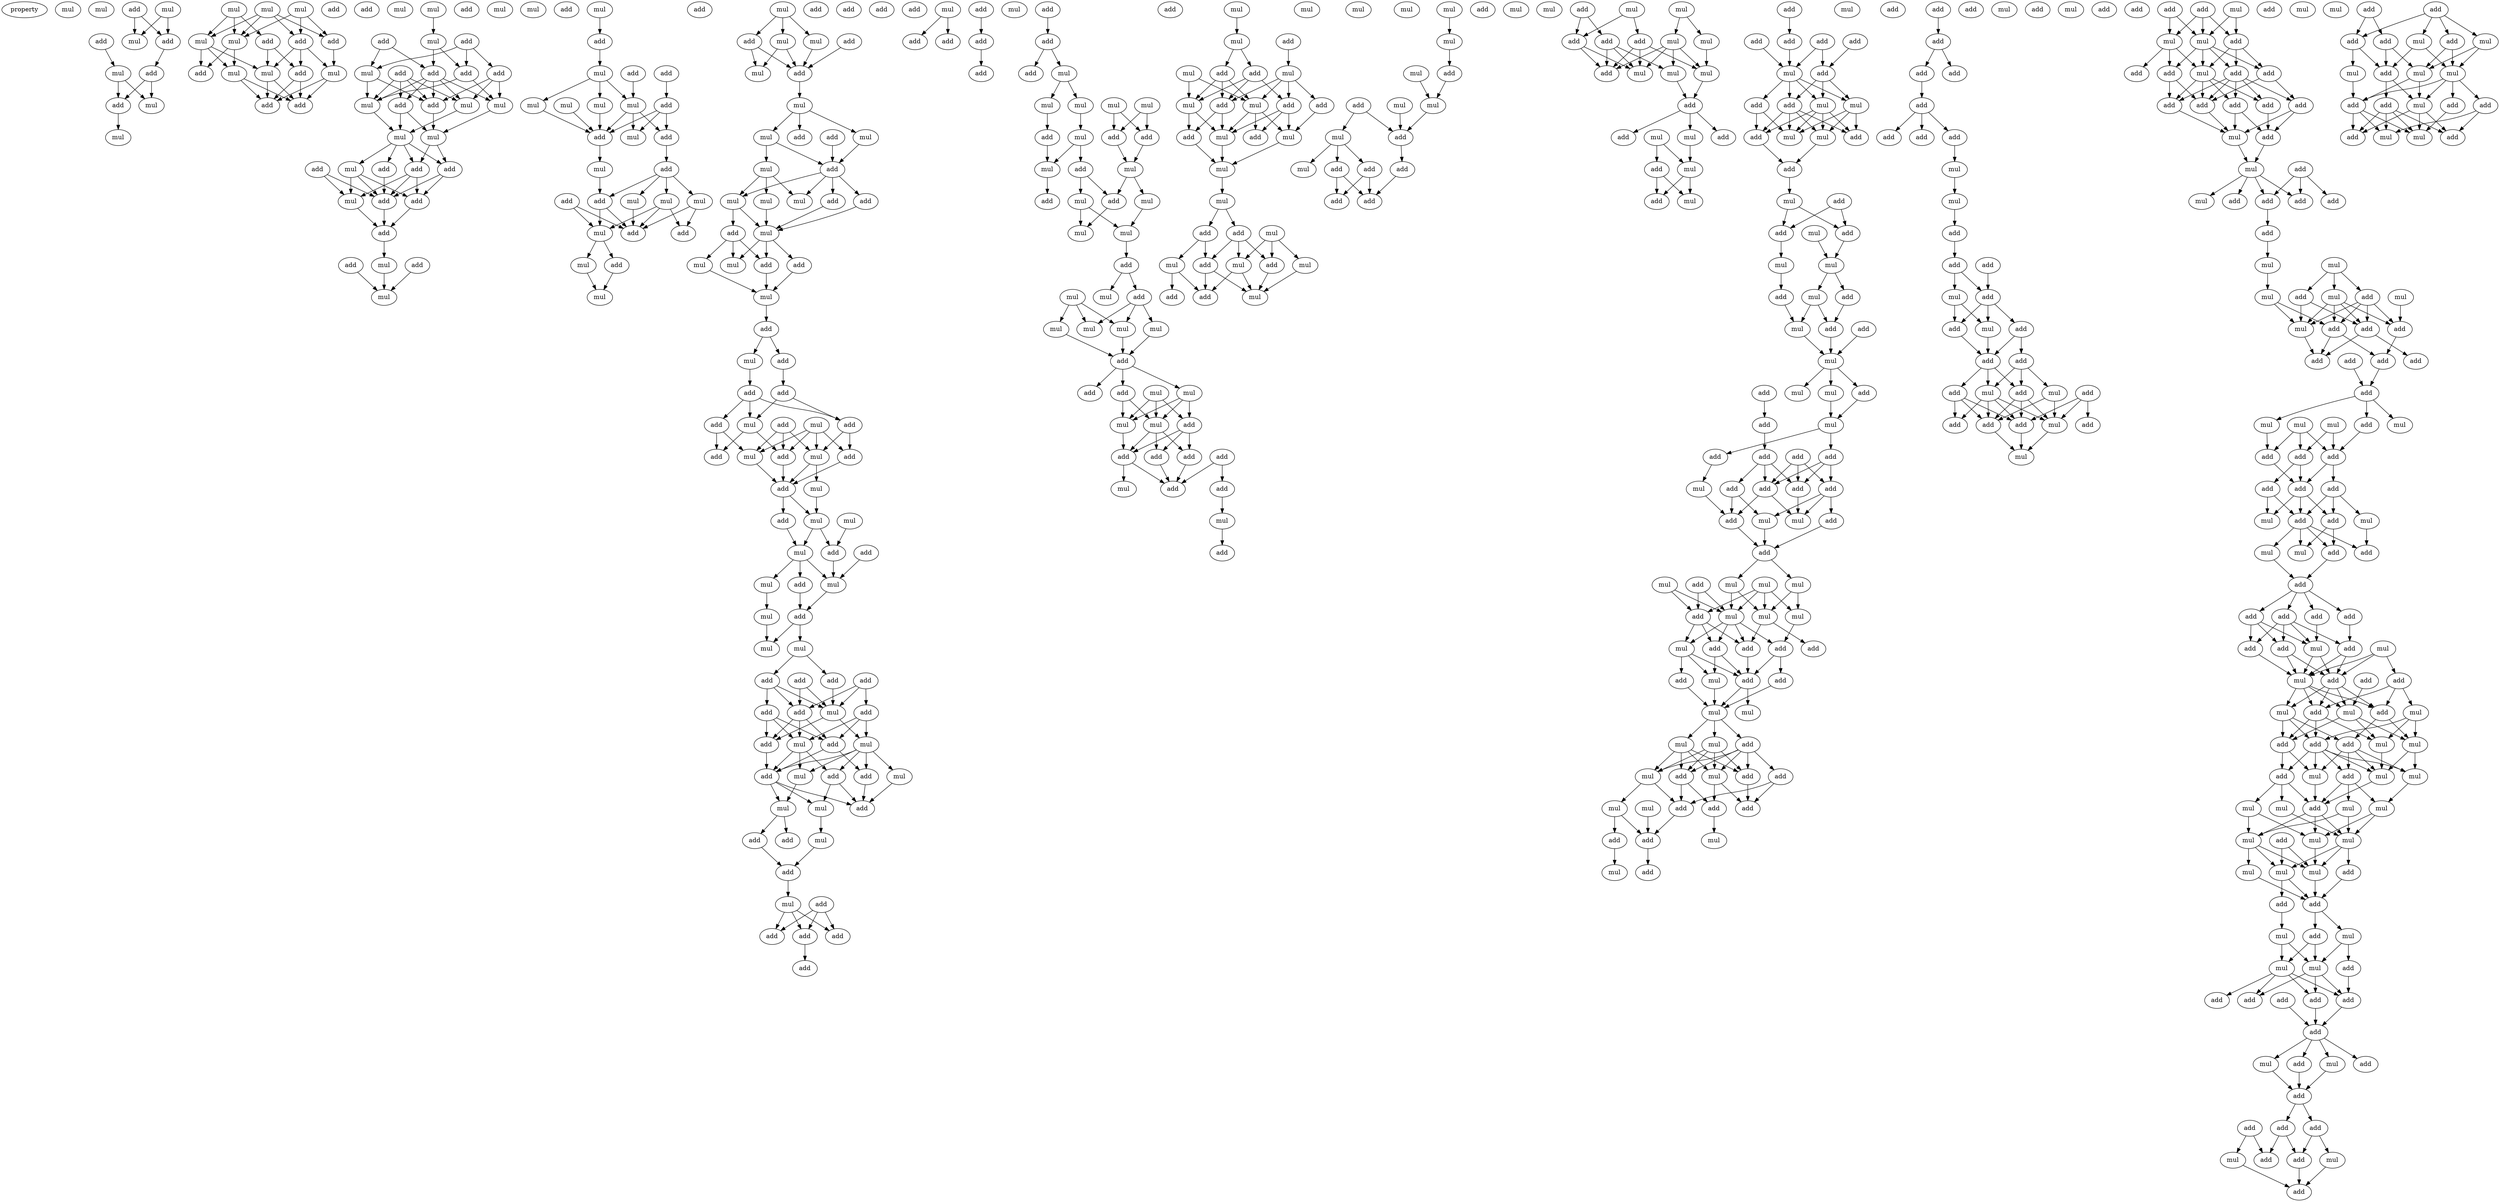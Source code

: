 digraph {
    node [fontcolor=black]
    property [mul=2,lf=2.0]
    0 [ label = mul ];
    1 [ label = mul ];
    2 [ label = add ];
    3 [ label = mul ];
    4 [ label = add ];
    5 [ label = mul ];
    6 [ label = add ];
    7 [ label = mul ];
    8 [ label = add ];
    9 [ label = add ];
    10 [ label = mul ];
    11 [ label = mul ];
    12 [ label = mul ];
    13 [ label = mul ];
    14 [ label = mul ];
    15 [ label = add ];
    16 [ label = mul ];
    17 [ label = add ];
    18 [ label = mul ];
    19 [ label = add ];
    20 [ label = add ];
    21 [ label = mul ];
    22 [ label = mul ];
    23 [ label = mul ];
    24 [ label = add ];
    25 [ label = add ];
    26 [ label = add ];
    27 [ label = add ];
    28 [ label = add ];
    29 [ label = mul ];
    30 [ label = mul ];
    31 [ label = add ];
    32 [ label = add ];
    33 [ label = mul ];
    34 [ label = add ];
    35 [ label = add ];
    36 [ label = add ];
    37 [ label = mul ];
    38 [ label = add ];
    39 [ label = mul ];
    40 [ label = add ];
    41 [ label = add ];
    42 [ label = mul ];
    43 [ label = mul ];
    44 [ label = mul ];
    45 [ label = mul ];
    46 [ label = add ];
    47 [ label = mul ];
    48 [ label = add ];
    49 [ label = add ];
    50 [ label = add ];
    51 [ label = add ];
    52 [ label = add ];
    53 [ label = mul ];
    54 [ label = add ];
    55 [ label = add ];
    56 [ label = mul ];
    57 [ label = add ];
    58 [ label = mul ];
    59 [ label = add ];
    60 [ label = mul ];
    61 [ label = mul ];
    62 [ label = add ];
    63 [ label = mul ];
    64 [ label = add ];
    65 [ label = add ];
    66 [ label = mul ];
    67 [ label = add ];
    68 [ label = add ];
    69 [ label = mul ];
    70 [ label = mul ];
    71 [ label = mul ];
    72 [ label = mul ];
    73 [ label = add ];
    74 [ label = add ];
    75 [ label = mul ];
    76 [ label = mul ];
    77 [ label = add ];
    78 [ label = add ];
    79 [ label = add ];
    80 [ label = mul ];
    81 [ label = mul ];
    82 [ label = mul ];
    83 [ label = add ];
    84 [ label = mul ];
    85 [ label = add ];
    86 [ label = mul ];
    87 [ label = add ];
    88 [ label = add ];
    89 [ label = mul ];
    90 [ label = mul ];
    91 [ label = add ];
    92 [ label = mul ];
    93 [ label = add ];
    94 [ label = mul ];
    95 [ label = add ];
    96 [ label = add ];
    97 [ label = mul ];
    98 [ label = mul ];
    99 [ label = add ];
    100 [ label = mul ];
    101 [ label = mul ];
    102 [ label = add ];
    103 [ label = add ];
    104 [ label = mul ];
    105 [ label = add ];
    106 [ label = mul ];
    107 [ label = add ];
    108 [ label = mul ];
    109 [ label = mul ];
    110 [ label = add ];
    111 [ label = mul ];
    112 [ label = add ];
    113 [ label = add ];
    114 [ label = add ];
    115 [ label = mul ];
    116 [ label = mul ];
    117 [ label = mul ];
    118 [ label = add ];
    119 [ label = add ];
    120 [ label = add ];
    121 [ label = mul ];
    122 [ label = add ];
    123 [ label = add ];
    124 [ label = add ];
    125 [ label = add ];
    126 [ label = mul ];
    127 [ label = add ];
    128 [ label = add ];
    129 [ label = mul ];
    130 [ label = add ];
    131 [ label = mul ];
    132 [ label = add ];
    133 [ label = mul ];
    134 [ label = add ];
    135 [ label = add ];
    136 [ label = mul ];
    137 [ label = mul ];
    138 [ label = mul ];
    139 [ label = add ];
    140 [ label = add ];
    141 [ label = mul ];
    142 [ label = add ];
    143 [ label = add ];
    144 [ label = mul ];
    145 [ label = mul ];
    146 [ label = mul ];
    147 [ label = add ];
    148 [ label = mul ];
    149 [ label = mul ];
    150 [ label = add ];
    151 [ label = add ];
    152 [ label = add ];
    153 [ label = add ];
    154 [ label = add ];
    155 [ label = mul ];
    156 [ label = add ];
    157 [ label = add ];
    158 [ label = add ];
    159 [ label = add ];
    160 [ label = mul ];
    161 [ label = mul ];
    162 [ label = mul ];
    163 [ label = add ];
    164 [ label = add ];
    165 [ label = mul ];
    166 [ label = add ];
    167 [ label = mul ];
    168 [ label = mul ];
    169 [ label = add ];
    170 [ label = mul ];
    171 [ label = add ];
    172 [ label = add ];
    173 [ label = add ];
    174 [ label = add ];
    175 [ label = mul ];
    176 [ label = add ];
    177 [ label = add ];
    178 [ label = add ];
    179 [ label = add ];
    180 [ label = mul ];
    181 [ label = add ];
    182 [ label = add ];
    183 [ label = add ];
    184 [ label = mul ];
    185 [ label = add ];
    186 [ label = add ];
    187 [ label = add ];
    188 [ label = add ];
    189 [ label = add ];
    190 [ label = mul ];
    191 [ label = mul ];
    192 [ label = mul ];
    193 [ label = mul ];
    194 [ label = mul ];
    195 [ label = mul ];
    196 [ label = add ];
    197 [ label = add ];
    198 [ label = add ];
    199 [ label = mul ];
    200 [ label = mul ];
    201 [ label = add ];
    202 [ label = add ];
    203 [ label = mul ];
    204 [ label = add ];
    205 [ label = mul ];
    206 [ label = mul ];
    207 [ label = mul ];
    208 [ label = add ];
    209 [ label = add ];
    210 [ label = mul ];
    211 [ label = add ];
    212 [ label = mul ];
    213 [ label = mul ];
    214 [ label = mul ];
    215 [ label = mul ];
    216 [ label = mul ];
    217 [ label = add ];
    218 [ label = add ];
    219 [ label = mul ];
    220 [ label = add ];
    221 [ label = mul ];
    222 [ label = add ];
    223 [ label = mul ];
    224 [ label = mul ];
    225 [ label = add ];
    226 [ label = add ];
    227 [ label = add ];
    228 [ label = add ];
    229 [ label = add ];
    230 [ label = mul ];
    231 [ label = add ];
    232 [ label = mul ];
    233 [ label = add ];
    234 [ label = mul ];
    235 [ label = add ];
    236 [ label = mul ];
    237 [ label = mul ];
    238 [ label = mul ];
    239 [ label = mul ];
    240 [ label = add ];
    241 [ label = mul ];
    242 [ label = mul ];
    243 [ label = add ];
    244 [ label = mul ];
    245 [ label = add ];
    246 [ label = add ];
    247 [ label = mul ];
    248 [ label = add ];
    249 [ label = mul ];
    250 [ label = mul ];
    251 [ label = add ];
    252 [ label = add ];
    253 [ label = mul ];
    254 [ label = mul ];
    255 [ label = add ];
    256 [ label = add ];
    257 [ label = mul ];
    258 [ label = mul ];
    259 [ label = mul ];
    260 [ label = mul ];
    261 [ label = add ];
    262 [ label = add ];
    263 [ label = add ];
    264 [ label = mul ];
    265 [ label = add ];
    266 [ label = mul ];
    267 [ label = mul ];
    268 [ label = mul ];
    269 [ label = add ];
    270 [ label = mul ];
    271 [ label = add ];
    272 [ label = mul ];
    273 [ label = add ];
    274 [ label = mul ];
    275 [ label = mul ];
    276 [ label = add ];
    277 [ label = add ];
    278 [ label = mul ];
    279 [ label = add ];
    280 [ label = mul ];
    281 [ label = add ];
    282 [ label = add ];
    283 [ label = add ];
    284 [ label = add ];
    285 [ label = mul ];
    286 [ label = mul ];
    287 [ label = add ];
    288 [ label = mul ];
    289 [ label = mul ];
    290 [ label = add ];
    291 [ label = add ];
    292 [ label = mul ];
    293 [ label = mul ];
    294 [ label = add ];
    295 [ label = mul ];
    296 [ label = add ];
    297 [ label = add ];
    298 [ label = mul ];
    299 [ label = mul ];
    300 [ label = add ];
    301 [ label = add ];
    302 [ label = mul ];
    303 [ label = mul ];
    304 [ label = add ];
    305 [ label = add ];
    306 [ label = add ];
    307 [ label = add ];
    308 [ label = add ];
    309 [ label = mul ];
    310 [ label = add ];
    311 [ label = mul ];
    312 [ label = add ];
    313 [ label = mul ];
    314 [ label = mul ];
    315 [ label = add ];
    316 [ label = add ];
    317 [ label = add ];
    318 [ label = mul ];
    319 [ label = mul ];
    320 [ label = add ];
    321 [ label = add ];
    322 [ label = mul ];
    323 [ label = add ];
    324 [ label = mul ];
    325 [ label = add ];
    326 [ label = add ];
    327 [ label = mul ];
    328 [ label = mul ];
    329 [ label = mul ];
    330 [ label = add ];
    331 [ label = add ];
    332 [ label = mul ];
    333 [ label = add ];
    334 [ label = add ];
    335 [ label = mul ];
    336 [ label = add ];
    337 [ label = mul ];
    338 [ label = mul ];
    339 [ label = add ];
    340 [ label = mul ];
    341 [ label = add ];
    342 [ label = add ];
    343 [ label = add ];
    344 [ label = add ];
    345 [ label = add ];
    346 [ label = add ];
    347 [ label = add ];
    348 [ label = mul ];
    349 [ label = add ];
    350 [ label = add ];
    351 [ label = add ];
    352 [ label = mul ];
    353 [ label = add ];
    354 [ label = mul ];
    355 [ label = add ];
    356 [ label = add ];
    357 [ label = mul ];
    358 [ label = mul ];
    359 [ label = mul ];
    360 [ label = mul ];
    361 [ label = mul ];
    362 [ label = mul ];
    363 [ label = mul ];
    364 [ label = add ];
    365 [ label = add ];
    366 [ label = add ];
    367 [ label = add ];
    368 [ label = mul ];
    369 [ label = add ];
    370 [ label = mul ];
    371 [ label = add ];
    372 [ label = add ];
    373 [ label = add ];
    374 [ label = add ];
    375 [ label = mul ];
    376 [ label = mul ];
    377 [ label = add ];
    378 [ label = mul ];
    379 [ label = mul ];
    380 [ label = mul ];
    381 [ label = add ];
    382 [ label = add ];
    383 [ label = add ];
    384 [ label = mul ];
    385 [ label = add ];
    386 [ label = mul ];
    387 [ label = add ];
    388 [ label = mul ];
    389 [ label = add ];
    390 [ label = mul ];
    391 [ label = add ];
    392 [ label = add ];
    393 [ label = add ];
    394 [ label = mul ];
    395 [ label = add ];
    396 [ label = add ];
    397 [ label = add ];
    398 [ label = mul ];
    399 [ label = add ];
    400 [ label = add ];
    401 [ label = add ];
    402 [ label = add ];
    403 [ label = add ];
    404 [ label = mul ];
    405 [ label = add ];
    406 [ label = add ];
    407 [ label = mul ];
    408 [ label = add ];
    409 [ label = add ];
    410 [ label = mul ];
    411 [ label = add ];
    412 [ label = add ];
    413 [ label = add ];
    414 [ label = add ];
    415 [ label = mul ];
    416 [ label = add ];
    417 [ label = mul ];
    418 [ label = add ];
    419 [ label = add ];
    420 [ label = add ];
    421 [ label = add ];
    422 [ label = add ];
    423 [ label = mul ];
    424 [ label = add ];
    425 [ label = mul ];
    426 [ label = add ];
    427 [ label = mul ];
    428 [ label = add ];
    429 [ label = add ];
    430 [ label = add ];
    431 [ label = mul ];
    432 [ label = add ];
    433 [ label = mul ];
    434 [ label = add ];
    435 [ label = mul ];
    436 [ label = mul ];
    437 [ label = add ];
    438 [ label = add ];
    439 [ label = add ];
    440 [ label = add ];
    441 [ label = add ];
    442 [ label = mul ];
    443 [ label = add ];
    444 [ label = add ];
    445 [ label = add ];
    446 [ label = add ];
    447 [ label = add ];
    448 [ label = add ];
    449 [ label = mul ];
    450 [ label = mul ];
    451 [ label = add ];
    452 [ label = mul ];
    453 [ label = add ];
    454 [ label = add ];
    455 [ label = add ];
    456 [ label = add ];
    457 [ label = add ];
    458 [ label = mul ];
    459 [ label = mul ];
    460 [ label = add ];
    461 [ label = mul ];
    462 [ label = mul ];
    463 [ label = add ];
    464 [ label = mul ];
    465 [ label = add ];
    466 [ label = add ];
    467 [ label = mul ];
    468 [ label = add ];
    469 [ label = add ];
    470 [ label = add ];
    471 [ label = add ];
    472 [ label = add ];
    473 [ label = add ];
    474 [ label = mul ];
    475 [ label = add ];
    476 [ label = mul ];
    477 [ label = mul ];
    478 [ label = mul ];
    479 [ label = add ];
    480 [ label = add ];
    481 [ label = add ];
    482 [ label = add ];
    483 [ label = add ];
    484 [ label = add ];
    485 [ label = add ];
    486 [ label = mul ];
    487 [ label = mul ];
    488 [ label = add ];
    489 [ label = add ];
    490 [ label = add ];
    491 [ label = mul ];
    492 [ label = add ];
    493 [ label = mul ];
    494 [ label = add ];
    495 [ label = add ];
    496 [ label = add ];
    497 [ label = add ];
    498 [ label = add ];
    499 [ label = mul ];
    500 [ label = mul ];
    501 [ label = add ];
    502 [ label = add ];
    503 [ label = add ];
    504 [ label = add ];
    505 [ label = add ];
    506 [ label = mul ];
    507 [ label = add ];
    508 [ label = add ];
    509 [ label = mul ];
    510 [ label = add ];
    511 [ label = mul ];
    512 [ label = mul ];
    513 [ label = add ];
    514 [ label = mul ];
    515 [ label = add ];
    516 [ label = add ];
    517 [ label = mul ];
    518 [ label = mul ];
    519 [ label = add ];
    520 [ label = mul ];
    521 [ label = mul ];
    522 [ label = add ];
    523 [ label = mul ];
    524 [ label = mul ];
    525 [ label = mul ];
    526 [ label = mul ];
    527 [ label = add ];
    528 [ label = mul ];
    529 [ label = add ];
    530 [ label = mul ];
    531 [ label = mul ];
    532 [ label = mul ];
    533 [ label = mul ];
    534 [ label = mul ];
    535 [ label = add ];
    536 [ label = add ];
    537 [ label = add ];
    538 [ label = mul ];
    539 [ label = mul ];
    540 [ label = add ];
    541 [ label = add ];
    542 [ label = mul ];
    543 [ label = mul ];
    544 [ label = add ];
    545 [ label = add ];
    546 [ label = add ];
    547 [ label = add ];
    548 [ label = add ];
    549 [ label = add ];
    550 [ label = add ];
    551 [ label = mul ];
    552 [ label = mul ];
    553 [ label = mul ];
    554 [ label = add ];
    555 [ label = add ];
    556 [ label = add ];
    557 [ label = add ];
    558 [ label = add ];
    559 [ label = mul ];
    560 [ label = mul ];
    561 [ label = mul ];
    562 [ label = add ];
    563 [ label = add ];
    564 [ label = add ];
    565 [ label = add ];
    566 [ label = add ];
    567 [ label = add ];
    568 [ label = mul ];
    569 [ label = add ];
    570 [ label = add ];
    571 [ label = mul ];
    572 [ label = mul ];
    573 [ label = add ];
    574 [ label = mul ];
    575 [ label = mul ];
    576 [ label = add ];
    577 [ label = add ];
    578 [ label = add ];
    579 [ label = mul ];
    580 [ label = add ];
    581 [ label = mul ];
    582 [ label = add ];
    583 [ label = add ];
    584 [ label = mul ];
    2 -> 4 [ name = 0 ];
    2 -> 5 [ name = 1 ];
    3 -> 4 [ name = 2 ];
    3 -> 5 [ name = 3 ];
    4 -> 8 [ name = 4 ];
    6 -> 7 [ name = 5 ];
    7 -> 9 [ name = 6 ];
    7 -> 10 [ name = 7 ];
    8 -> 9 [ name = 8 ];
    8 -> 10 [ name = 9 ];
    9 -> 11 [ name = 10 ];
    12 -> 15 [ name = 11 ];
    12 -> 16 [ name = 12 ];
    12 -> 18 [ name = 13 ];
    12 -> 19 [ name = 14 ];
    13 -> 15 [ name = 15 ];
    13 -> 18 [ name = 16 ];
    13 -> 19 [ name = 17 ];
    14 -> 16 [ name = 18 ];
    14 -> 17 [ name = 19 ];
    14 -> 18 [ name = 20 ];
    15 -> 20 [ name = 21 ];
    15 -> 21 [ name = 22 ];
    15 -> 22 [ name = 23 ];
    16 -> 21 [ name = 24 ];
    16 -> 23 [ name = 25 ];
    16 -> 24 [ name = 26 ];
    17 -> 20 [ name = 27 ];
    17 -> 21 [ name = 28 ];
    18 -> 23 [ name = 29 ];
    18 -> 24 [ name = 30 ];
    19 -> 22 [ name = 31 ];
    20 -> 25 [ name = 32 ];
    20 -> 27 [ name = 33 ];
    21 -> 25 [ name = 34 ];
    21 -> 27 [ name = 35 ];
    22 -> 25 [ name = 36 ];
    22 -> 27 [ name = 37 ];
    23 -> 25 [ name = 38 ];
    23 -> 27 [ name = 39 ];
    30 -> 33 [ name = 40 ];
    31 -> 34 [ name = 41 ];
    31 -> 37 [ name = 42 ];
    32 -> 35 [ name = 43 ];
    32 -> 37 [ name = 44 ];
    32 -> 38 [ name = 45 ];
    33 -> 34 [ name = 46 ];
    33 -> 35 [ name = 47 ];
    34 -> 39 [ name = 48 ];
    34 -> 40 [ name = 49 ];
    34 -> 41 [ name = 50 ];
    34 -> 42 [ name = 51 ];
    34 -> 43 [ name = 52 ];
    35 -> 39 [ name = 53 ];
    35 -> 43 [ name = 54 ];
    36 -> 39 [ name = 55 ];
    36 -> 40 [ name = 56 ];
    36 -> 41 [ name = 57 ];
    36 -> 42 [ name = 58 ];
    37 -> 39 [ name = 59 ];
    37 -> 40 [ name = 60 ];
    38 -> 40 [ name = 61 ];
    38 -> 42 [ name = 62 ];
    38 -> 43 [ name = 63 ];
    39 -> 44 [ name = 64 ];
    40 -> 45 [ name = 65 ];
    41 -> 44 [ name = 66 ];
    41 -> 45 [ name = 67 ];
    42 -> 44 [ name = 68 ];
    43 -> 45 [ name = 69 ];
    44 -> 47 [ name = 70 ];
    44 -> 48 [ name = 71 ];
    44 -> 49 [ name = 72 ];
    44 -> 50 [ name = 73 ];
    45 -> 48 [ name = 74 ];
    45 -> 49 [ name = 75 ];
    46 -> 52 [ name = 76 ];
    46 -> 53 [ name = 77 ];
    47 -> 51 [ name = 78 ];
    47 -> 52 [ name = 79 ];
    47 -> 53 [ name = 80 ];
    48 -> 51 [ name = 81 ];
    48 -> 52 [ name = 82 ];
    49 -> 51 [ name = 83 ];
    49 -> 52 [ name = 84 ];
    49 -> 53 [ name = 85 ];
    50 -> 52 [ name = 86 ];
    51 -> 54 [ name = 87 ];
    52 -> 54 [ name = 88 ];
    53 -> 54 [ name = 89 ];
    54 -> 56 [ name = 90 ];
    55 -> 58 [ name = 91 ];
    56 -> 58 [ name = 92 ];
    57 -> 58 [ name = 93 ];
    63 -> 64 [ name = 94 ];
    64 -> 66 [ name = 95 ];
    65 -> 68 [ name = 96 ];
    66 -> 69 [ name = 97 ];
    66 -> 71 [ name = 98 ];
    66 -> 72 [ name = 99 ];
    67 -> 72 [ name = 100 ];
    68 -> 73 [ name = 101 ];
    68 -> 74 [ name = 102 ];
    68 -> 75 [ name = 103 ];
    69 -> 73 [ name = 104 ];
    70 -> 73 [ name = 105 ];
    71 -> 73 [ name = 106 ];
    72 -> 73 [ name = 107 ];
    72 -> 74 [ name = 108 ];
    72 -> 75 [ name = 109 ];
    73 -> 76 [ name = 110 ];
    74 -> 77 [ name = 111 ];
    76 -> 78 [ name = 112 ];
    77 -> 78 [ name = 113 ];
    77 -> 80 [ name = 114 ];
    77 -> 81 [ name = 115 ];
    77 -> 82 [ name = 116 ];
    78 -> 84 [ name = 117 ];
    78 -> 85 [ name = 118 ];
    79 -> 84 [ name = 119 ];
    79 -> 85 [ name = 120 ];
    80 -> 83 [ name = 121 ];
    80 -> 84 [ name = 122 ];
    80 -> 85 [ name = 123 ];
    81 -> 85 [ name = 124 ];
    82 -> 83 [ name = 125 ];
    82 -> 85 [ name = 126 ];
    84 -> 86 [ name = 127 ];
    84 -> 88 [ name = 128 ];
    86 -> 89 [ name = 129 ];
    88 -> 89 [ name = 130 ];
    90 -> 91 [ name = 131 ];
    90 -> 92 [ name = 132 ];
    90 -> 94 [ name = 133 ];
    91 -> 96 [ name = 134 ];
    91 -> 97 [ name = 135 ];
    92 -> 96 [ name = 136 ];
    94 -> 96 [ name = 137 ];
    94 -> 97 [ name = 138 ];
    95 -> 96 [ name = 139 ];
    96 -> 98 [ name = 140 ];
    98 -> 99 [ name = 141 ];
    98 -> 100 [ name = 142 ];
    98 -> 101 [ name = 143 ];
    100 -> 105 [ name = 144 ];
    101 -> 104 [ name = 145 ];
    101 -> 105 [ name = 146 ];
    102 -> 105 [ name = 147 ];
    104 -> 106 [ name = 148 ];
    104 -> 108 [ name = 149 ];
    104 -> 109 [ name = 150 ];
    105 -> 106 [ name = 151 ];
    105 -> 107 [ name = 152 ];
    105 -> 109 [ name = 153 ];
    105 -> 110 [ name = 154 ];
    106 -> 111 [ name = 155 ];
    106 -> 112 [ name = 156 ];
    107 -> 111 [ name = 157 ];
    108 -> 111 [ name = 158 ];
    110 -> 111 [ name = 159 ];
    111 -> 113 [ name = 160 ];
    111 -> 114 [ name = 161 ];
    111 -> 115 [ name = 162 ];
    112 -> 113 [ name = 163 ];
    112 -> 115 [ name = 164 ];
    112 -> 116 [ name = 165 ];
    113 -> 117 [ name = 166 ];
    114 -> 117 [ name = 167 ];
    116 -> 117 [ name = 168 ];
    117 -> 119 [ name = 169 ];
    119 -> 121 [ name = 170 ];
    119 -> 122 [ name = 171 ];
    121 -> 124 [ name = 172 ];
    122 -> 123 [ name = 173 ];
    123 -> 125 [ name = 174 ];
    123 -> 126 [ name = 175 ];
    124 -> 125 [ name = 176 ];
    124 -> 126 [ name = 177 ];
    124 -> 128 [ name = 178 ];
    125 -> 131 [ name = 179 ];
    125 -> 132 [ name = 180 ];
    126 -> 130 [ name = 181 ];
    126 -> 134 [ name = 182 ];
    127 -> 130 [ name = 183 ];
    127 -> 131 [ name = 184 ];
    127 -> 133 [ name = 185 ];
    128 -> 133 [ name = 186 ];
    128 -> 134 [ name = 187 ];
    129 -> 130 [ name = 188 ];
    129 -> 131 [ name = 189 ];
    129 -> 132 [ name = 190 ];
    129 -> 133 [ name = 191 ];
    130 -> 135 [ name = 192 ];
    131 -> 135 [ name = 193 ];
    131 -> 136 [ name = 194 ];
    132 -> 135 [ name = 195 ];
    133 -> 135 [ name = 196 ];
    135 -> 137 [ name = 197 ];
    135 -> 139 [ name = 198 ];
    136 -> 137 [ name = 199 ];
    137 -> 140 [ name = 200 ];
    137 -> 141 [ name = 201 ];
    138 -> 140 [ name = 202 ];
    139 -> 141 [ name = 203 ];
    140 -> 144 [ name = 204 ];
    141 -> 143 [ name = 205 ];
    141 -> 144 [ name = 206 ];
    141 -> 145 [ name = 207 ];
    142 -> 144 [ name = 208 ];
    143 -> 147 [ name = 209 ];
    144 -> 147 [ name = 210 ];
    145 -> 146 [ name = 211 ];
    146 -> 148 [ name = 212 ];
    147 -> 148 [ name = 213 ];
    147 -> 149 [ name = 214 ];
    149 -> 150 [ name = 215 ];
    149 -> 152 [ name = 216 ];
    150 -> 155 [ name = 217 ];
    151 -> 154 [ name = 218 ];
    151 -> 155 [ name = 219 ];
    152 -> 154 [ name = 220 ];
    152 -> 155 [ name = 221 ];
    152 -> 157 [ name = 222 ];
    153 -> 154 [ name = 223 ];
    153 -> 155 [ name = 224 ];
    153 -> 156 [ name = 225 ];
    154 -> 158 [ name = 226 ];
    154 -> 159 [ name = 227 ];
    154 -> 161 [ name = 228 ];
    155 -> 158 [ name = 229 ];
    155 -> 160 [ name = 230 ];
    156 -> 159 [ name = 231 ];
    156 -> 160 [ name = 232 ];
    156 -> 161 [ name = 233 ];
    157 -> 158 [ name = 234 ];
    157 -> 159 [ name = 235 ];
    157 -> 161 [ name = 236 ];
    158 -> 164 [ name = 237 ];
    159 -> 163 [ name = 238 ];
    159 -> 164 [ name = 239 ];
    160 -> 162 [ name = 240 ];
    160 -> 163 [ name = 241 ];
    160 -> 164 [ name = 242 ];
    160 -> 165 [ name = 243 ];
    160 -> 166 [ name = 244 ];
    161 -> 164 [ name = 245 ];
    161 -> 165 [ name = 246 ];
    161 -> 166 [ name = 247 ];
    162 -> 169 [ name = 248 ];
    163 -> 169 [ name = 249 ];
    164 -> 167 [ name = 250 ];
    164 -> 168 [ name = 251 ];
    164 -> 169 [ name = 252 ];
    165 -> 167 [ name = 253 ];
    166 -> 168 [ name = 254 ];
    166 -> 169 [ name = 255 ];
    167 -> 171 [ name = 256 ];
    167 -> 172 [ name = 257 ];
    168 -> 170 [ name = 258 ];
    170 -> 173 [ name = 259 ];
    171 -> 173 [ name = 260 ];
    173 -> 175 [ name = 261 ];
    174 -> 176 [ name = 262 ];
    174 -> 177 [ name = 263 ];
    174 -> 178 [ name = 264 ];
    175 -> 176 [ name = 265 ];
    175 -> 177 [ name = 266 ];
    175 -> 178 [ name = 267 ];
    177 -> 179 [ name = 268 ];
    180 -> 181 [ name = 269 ];
    180 -> 183 [ name = 270 ];
    182 -> 185 [ name = 271 ];
    185 -> 187 [ name = 272 ];
    186 -> 188 [ name = 273 ];
    188 -> 189 [ name = 274 ];
    188 -> 190 [ name = 275 ];
    190 -> 191 [ name = 276 ];
    190 -> 194 [ name = 277 ];
    191 -> 195 [ name = 278 ];
    192 -> 197 [ name = 279 ];
    192 -> 198 [ name = 280 ];
    193 -> 197 [ name = 281 ];
    193 -> 198 [ name = 282 ];
    194 -> 196 [ name = 283 ];
    195 -> 200 [ name = 284 ];
    195 -> 201 [ name = 285 ];
    196 -> 200 [ name = 286 ];
    197 -> 199 [ name = 287 ];
    198 -> 199 [ name = 288 ];
    199 -> 202 [ name = 289 ];
    199 -> 203 [ name = 290 ];
    200 -> 204 [ name = 291 ];
    201 -> 202 [ name = 292 ];
    201 -> 205 [ name = 293 ];
    202 -> 206 [ name = 294 ];
    203 -> 207 [ name = 295 ];
    205 -> 206 [ name = 296 ];
    205 -> 207 [ name = 297 ];
    207 -> 209 [ name = 298 ];
    209 -> 211 [ name = 299 ];
    209 -> 212 [ name = 300 ];
    210 -> 213 [ name = 301 ];
    210 -> 214 [ name = 302 ];
    210 -> 215 [ name = 303 ];
    211 -> 213 [ name = 304 ];
    211 -> 214 [ name = 305 ];
    211 -> 216 [ name = 306 ];
    214 -> 217 [ name = 307 ];
    215 -> 217 [ name = 308 ];
    216 -> 217 [ name = 309 ];
    217 -> 218 [ name = 310 ];
    217 -> 219 [ name = 311 ];
    217 -> 220 [ name = 312 ];
    219 -> 222 [ name = 313 ];
    219 -> 223 [ name = 314 ];
    219 -> 224 [ name = 315 ];
    220 -> 223 [ name = 316 ];
    220 -> 224 [ name = 317 ];
    221 -> 222 [ name = 318 ];
    221 -> 223 [ name = 319 ];
    221 -> 224 [ name = 320 ];
    222 -> 225 [ name = 321 ];
    222 -> 226 [ name = 322 ];
    222 -> 227 [ name = 323 ];
    223 -> 225 [ name = 324 ];
    223 -> 226 [ name = 325 ];
    223 -> 227 [ name = 326 ];
    224 -> 225 [ name = 327 ];
    225 -> 229 [ name = 328 ];
    225 -> 230 [ name = 329 ];
    226 -> 229 [ name = 330 ];
    227 -> 229 [ name = 331 ];
    228 -> 229 [ name = 332 ];
    228 -> 231 [ name = 333 ];
    231 -> 232 [ name = 334 ];
    232 -> 233 [ name = 335 ];
    234 -> 237 [ name = 336 ];
    235 -> 241 [ name = 337 ];
    237 -> 240 [ name = 338 ];
    237 -> 243 [ name = 339 ];
    240 -> 244 [ name = 340 ];
    240 -> 246 [ name = 341 ];
    240 -> 248 [ name = 342 ];
    241 -> 245 [ name = 343 ];
    241 -> 246 [ name = 344 ];
    241 -> 247 [ name = 345 ];
    241 -> 248 [ name = 346 ];
    242 -> 244 [ name = 347 ];
    242 -> 247 [ name = 348 ];
    243 -> 244 [ name = 349 ];
    243 -> 246 [ name = 350 ];
    243 -> 247 [ name = 351 ];
    244 -> 249 [ name = 352 ];
    244 -> 252 [ name = 353 ];
    245 -> 250 [ name = 354 ];
    246 -> 249 [ name = 355 ];
    246 -> 252 [ name = 356 ];
    247 -> 249 [ name = 357 ];
    247 -> 250 [ name = 358 ];
    247 -> 251 [ name = 359 ];
    248 -> 249 [ name = 360 ];
    248 -> 250 [ name = 361 ];
    248 -> 251 [ name = 362 ];
    249 -> 253 [ name = 363 ];
    250 -> 253 [ name = 364 ];
    252 -> 253 [ name = 365 ];
    253 -> 254 [ name = 366 ];
    254 -> 255 [ name = 367 ];
    254 -> 256 [ name = 368 ];
    255 -> 258 [ name = 369 ];
    255 -> 262 [ name = 370 ];
    256 -> 260 [ name = 371 ];
    256 -> 261 [ name = 372 ];
    256 -> 262 [ name = 373 ];
    257 -> 259 [ name = 374 ];
    257 -> 260 [ name = 375 ];
    257 -> 261 [ name = 376 ];
    258 -> 263 [ name = 377 ];
    258 -> 265 [ name = 378 ];
    259 -> 264 [ name = 379 ];
    260 -> 264 [ name = 380 ];
    260 -> 265 [ name = 381 ];
    261 -> 264 [ name = 382 ];
    262 -> 264 [ name = 383 ];
    262 -> 265 [ name = 384 ];
    266 -> 267 [ name = 385 ];
    267 -> 269 [ name = 386 ];
    268 -> 270 [ name = 387 ];
    269 -> 270 [ name = 388 ];
    270 -> 276 [ name = 389 ];
    272 -> 276 [ name = 390 ];
    273 -> 275 [ name = 391 ];
    273 -> 276 [ name = 392 ];
    275 -> 277 [ name = 393 ];
    275 -> 278 [ name = 394 ];
    275 -> 281 [ name = 395 ];
    276 -> 279 [ name = 396 ];
    277 -> 282 [ name = 397 ];
    277 -> 283 [ name = 398 ];
    279 -> 283 [ name = 399 ];
    281 -> 282 [ name = 400 ];
    281 -> 283 [ name = 401 ];
    284 -> 290 [ name = 402 ];
    284 -> 291 [ name = 403 ];
    285 -> 288 [ name = 404 ];
    285 -> 289 [ name = 405 ];
    286 -> 287 [ name = 406 ];
    286 -> 290 [ name = 407 ];
    287 -> 292 [ name = 408 ];
    287 -> 294 [ name = 409 ];
    287 -> 295 [ name = 410 ];
    288 -> 295 [ name = 411 ];
    289 -> 292 [ name = 412 ];
    289 -> 293 [ name = 413 ];
    289 -> 294 [ name = 414 ];
    289 -> 295 [ name = 415 ];
    290 -> 292 [ name = 416 ];
    290 -> 294 [ name = 417 ];
    291 -> 292 [ name = 418 ];
    291 -> 293 [ name = 419 ];
    291 -> 294 [ name = 420 ];
    293 -> 296 [ name = 421 ];
    295 -> 296 [ name = 422 ];
    296 -> 297 [ name = 423 ];
    296 -> 299 [ name = 424 ];
    296 -> 300 [ name = 425 ];
    298 -> 301 [ name = 426 ];
    298 -> 302 [ name = 427 ];
    299 -> 302 [ name = 428 ];
    301 -> 303 [ name = 429 ];
    301 -> 304 [ name = 430 ];
    302 -> 303 [ name = 431 ];
    302 -> 304 [ name = 432 ];
    305 -> 308 [ name = 433 ];
    306 -> 311 [ name = 434 ];
    306 -> 312 [ name = 435 ];
    307 -> 311 [ name = 436 ];
    308 -> 311 [ name = 437 ];
    310 -> 312 [ name = 438 ];
    311 -> 313 [ name = 439 ];
    311 -> 314 [ name = 440 ];
    311 -> 315 [ name = 441 ];
    311 -> 316 [ name = 442 ];
    312 -> 313 [ name = 443 ];
    312 -> 314 [ name = 444 ];
    312 -> 315 [ name = 445 ];
    313 -> 318 [ name = 446 ];
    313 -> 319 [ name = 447 ];
    313 -> 320 [ name = 448 ];
    314 -> 317 [ name = 449 ];
    314 -> 318 [ name = 450 ];
    314 -> 319 [ name = 451 ];
    314 -> 320 [ name = 452 ];
    315 -> 317 [ name = 453 ];
    315 -> 318 [ name = 454 ];
    315 -> 319 [ name = 455 ];
    315 -> 320 [ name = 456 ];
    316 -> 317 [ name = 457 ];
    316 -> 319 [ name = 458 ];
    317 -> 321 [ name = 459 ];
    318 -> 321 [ name = 460 ];
    321 -> 322 [ name = 461 ];
    322 -> 325 [ name = 462 ];
    322 -> 326 [ name = 463 ];
    323 -> 325 [ name = 464 ];
    323 -> 326 [ name = 465 ];
    324 -> 327 [ name = 466 ];
    325 -> 327 [ name = 467 ];
    326 -> 328 [ name = 468 ];
    327 -> 329 [ name = 469 ];
    327 -> 330 [ name = 470 ];
    328 -> 331 [ name = 471 ];
    329 -> 332 [ name = 472 ];
    329 -> 333 [ name = 473 ];
    330 -> 333 [ name = 474 ];
    331 -> 332 [ name = 475 ];
    332 -> 335 [ name = 476 ];
    333 -> 335 [ name = 477 ];
    334 -> 335 [ name = 478 ];
    335 -> 337 [ name = 479 ];
    335 -> 338 [ name = 480 ];
    335 -> 339 [ name = 481 ];
    336 -> 341 [ name = 482 ];
    337 -> 340 [ name = 483 ];
    339 -> 340 [ name = 484 ];
    340 -> 343 [ name = 485 ];
    340 -> 345 [ name = 486 ];
    341 -> 344 [ name = 487 ];
    342 -> 346 [ name = 488 ];
    342 -> 347 [ name = 489 ];
    342 -> 350 [ name = 490 ];
    343 -> 348 [ name = 491 ];
    344 -> 346 [ name = 492 ];
    344 -> 347 [ name = 493 ];
    344 -> 349 [ name = 494 ];
    345 -> 346 [ name = 495 ];
    345 -> 347 [ name = 496 ];
    345 -> 350 [ name = 497 ];
    346 -> 353 [ name = 498 ];
    346 -> 354 [ name = 499 ];
    347 -> 354 [ name = 500 ];
    348 -> 353 [ name = 501 ];
    349 -> 352 [ name = 502 ];
    349 -> 353 [ name = 503 ];
    350 -> 351 [ name = 504 ];
    350 -> 352 [ name = 505 ];
    350 -> 354 [ name = 506 ];
    351 -> 355 [ name = 507 ];
    352 -> 355 [ name = 508 ];
    353 -> 355 [ name = 509 ];
    355 -> 357 [ name = 510 ];
    355 -> 360 [ name = 511 ];
    356 -> 361 [ name = 512 ];
    356 -> 364 [ name = 513 ];
    357 -> 361 [ name = 514 ];
    357 -> 363 [ name = 515 ];
    358 -> 361 [ name = 516 ];
    358 -> 364 [ name = 517 ];
    359 -> 361 [ name = 518 ];
    359 -> 362 [ name = 519 ];
    359 -> 363 [ name = 520 ];
    359 -> 364 [ name = 521 ];
    360 -> 362 [ name = 522 ];
    360 -> 363 [ name = 523 ];
    361 -> 365 [ name = 524 ];
    361 -> 366 [ name = 525 ];
    361 -> 367 [ name = 526 ];
    361 -> 368 [ name = 527 ];
    362 -> 367 [ name = 528 ];
    363 -> 366 [ name = 529 ];
    363 -> 369 [ name = 530 ];
    364 -> 365 [ name = 531 ];
    364 -> 366 [ name = 532 ];
    364 -> 368 [ name = 533 ];
    365 -> 370 [ name = 534 ];
    365 -> 372 [ name = 535 ];
    366 -> 372 [ name = 536 ];
    367 -> 372 [ name = 537 ];
    367 -> 374 [ name = 538 ];
    368 -> 370 [ name = 539 ];
    368 -> 371 [ name = 540 ];
    368 -> 372 [ name = 541 ];
    370 -> 376 [ name = 542 ];
    371 -> 376 [ name = 543 ];
    372 -> 375 [ name = 544 ];
    372 -> 376 [ name = 545 ];
    374 -> 376 [ name = 546 ];
    376 -> 377 [ name = 547 ];
    376 -> 378 [ name = 548 ];
    376 -> 379 [ name = 549 ];
    377 -> 380 [ name = 550 ];
    377 -> 381 [ name = 551 ];
    377 -> 382 [ name = 552 ];
    377 -> 383 [ name = 553 ];
    377 -> 384 [ name = 554 ];
    378 -> 380 [ name = 555 ];
    378 -> 381 [ name = 556 ];
    378 -> 383 [ name = 557 ];
    378 -> 384 [ name = 558 ];
    379 -> 380 [ name = 559 ];
    379 -> 381 [ name = 560 ];
    379 -> 383 [ name = 561 ];
    379 -> 384 [ name = 562 ];
    380 -> 385 [ name = 563 ];
    380 -> 389 [ name = 564 ];
    381 -> 385 [ name = 565 ];
    381 -> 387 [ name = 566 ];
    382 -> 387 [ name = 567 ];
    382 -> 389 [ name = 568 ];
    383 -> 389 [ name = 569 ];
    384 -> 386 [ name = 570 ];
    384 -> 387 [ name = 571 ];
    385 -> 390 [ name = 572 ];
    386 -> 391 [ name = 573 ];
    386 -> 392 [ name = 574 ];
    387 -> 392 [ name = 575 ];
    388 -> 392 [ name = 576 ];
    391 -> 394 [ name = 577 ];
    392 -> 393 [ name = 578 ];
    395 -> 396 [ name = 579 ];
    396 -> 399 [ name = 580 ];
    396 -> 400 [ name = 581 ];
    399 -> 401 [ name = 582 ];
    401 -> 402 [ name = 583 ];
    401 -> 405 [ name = 584 ];
    401 -> 406 [ name = 585 ];
    406 -> 407 [ name = 586 ];
    407 -> 410 [ name = 587 ];
    410 -> 411 [ name = 588 ];
    411 -> 413 [ name = 589 ];
    412 -> 414 [ name = 590 ];
    413 -> 414 [ name = 591 ];
    413 -> 415 [ name = 592 ];
    414 -> 416 [ name = 593 ];
    414 -> 417 [ name = 594 ];
    414 -> 418 [ name = 595 ];
    415 -> 416 [ name = 596 ];
    415 -> 417 [ name = 597 ];
    416 -> 419 [ name = 598 ];
    417 -> 419 [ name = 599 ];
    418 -> 419 [ name = 600 ];
    418 -> 420 [ name = 601 ];
    419 -> 422 [ name = 602 ];
    419 -> 424 [ name = 603 ];
    419 -> 425 [ name = 604 ];
    420 -> 422 [ name = 605 ];
    420 -> 423 [ name = 606 ];
    420 -> 425 [ name = 607 ];
    421 -> 427 [ name = 608 ];
    421 -> 428 [ name = 609 ];
    421 -> 429 [ name = 610 ];
    422 -> 427 [ name = 611 ];
    422 -> 428 [ name = 612 ];
    422 -> 430 [ name = 613 ];
    423 -> 427 [ name = 614 ];
    423 -> 430 [ name = 615 ];
    424 -> 426 [ name = 616 ];
    424 -> 428 [ name = 617 ];
    424 -> 430 [ name = 618 ];
    425 -> 426 [ name = 619 ];
    425 -> 427 [ name = 620 ];
    425 -> 428 [ name = 621 ];
    425 -> 430 [ name = 622 ];
    427 -> 431 [ name = 623 ];
    428 -> 431 [ name = 624 ];
    430 -> 431 [ name = 625 ];
    432 -> 435 [ name = 626 ];
    432 -> 436 [ name = 627 ];
    433 -> 436 [ name = 628 ];
    433 -> 437 [ name = 629 ];
    434 -> 435 [ name = 630 ];
    434 -> 436 [ name = 631 ];
    434 -> 437 [ name = 632 ];
    435 -> 439 [ name = 633 ];
    435 -> 441 [ name = 634 ];
    435 -> 442 [ name = 635 ];
    436 -> 438 [ name = 636 ];
    436 -> 440 [ name = 637 ];
    436 -> 441 [ name = 638 ];
    436 -> 442 [ name = 639 ];
    437 -> 438 [ name = 640 ];
    437 -> 440 [ name = 641 ];
    437 -> 442 [ name = 642 ];
    438 -> 445 [ name = 643 ];
    438 -> 447 [ name = 644 ];
    440 -> 443 [ name = 645 ];
    440 -> 444 [ name = 646 ];
    440 -> 445 [ name = 647 ];
    440 -> 446 [ name = 648 ];
    440 -> 447 [ name = 649 ];
    441 -> 445 [ name = 650 ];
    441 -> 446 [ name = 651 ];
    442 -> 443 [ name = 652 ];
    442 -> 444 [ name = 653 ];
    442 -> 445 [ name = 654 ];
    442 -> 446 [ name = 655 ];
    443 -> 448 [ name = 656 ];
    443 -> 449 [ name = 657 ];
    444 -> 448 [ name = 658 ];
    445 -> 449 [ name = 659 ];
    446 -> 449 [ name = 660 ];
    447 -> 448 [ name = 661 ];
    447 -> 449 [ name = 662 ];
    448 -> 450 [ name = 663 ];
    449 -> 450 [ name = 664 ];
    450 -> 452 [ name = 665 ];
    450 -> 453 [ name = 666 ];
    450 -> 454 [ name = 667 ];
    450 -> 456 [ name = 668 ];
    451 -> 453 [ name = 669 ];
    451 -> 455 [ name = 670 ];
    451 -> 456 [ name = 671 ];
    456 -> 457 [ name = 672 ];
    457 -> 459 [ name = 673 ];
    458 -> 460 [ name = 674 ];
    458 -> 461 [ name = 675 ];
    458 -> 463 [ name = 676 ];
    459 -> 464 [ name = 677 ];
    460 -> 465 [ name = 678 ];
    460 -> 466 [ name = 679 ];
    460 -> 467 [ name = 680 ];
    460 -> 468 [ name = 681 ];
    461 -> 465 [ name = 682 ];
    461 -> 466 [ name = 683 ];
    461 -> 467 [ name = 684 ];
    461 -> 468 [ name = 685 ];
    462 -> 468 [ name = 686 ];
    463 -> 465 [ name = 687 ];
    463 -> 467 [ name = 688 ];
    464 -> 466 [ name = 689 ];
    464 -> 467 [ name = 690 ];
    465 -> 470 [ name = 691 ];
    465 -> 472 [ name = 692 ];
    466 -> 469 [ name = 693 ];
    466 -> 472 [ name = 694 ];
    467 -> 472 [ name = 695 ];
    468 -> 469 [ name = 696 ];
    469 -> 473 [ name = 697 ];
    471 -> 473 [ name = 698 ];
    473 -> 475 [ name = 699 ];
    473 -> 476 [ name = 700 ];
    473 -> 478 [ name = 701 ];
    474 -> 481 [ name = 702 ];
    474 -> 482 [ name = 703 ];
    475 -> 482 [ name = 704 ];
    476 -> 480 [ name = 705 ];
    477 -> 480 [ name = 706 ];
    477 -> 481 [ name = 707 ];
    477 -> 482 [ name = 708 ];
    480 -> 484 [ name = 709 ];
    481 -> 483 [ name = 710 ];
    481 -> 484 [ name = 711 ];
    482 -> 484 [ name = 712 ];
    482 -> 485 [ name = 713 ];
    483 -> 486 [ name = 714 ];
    483 -> 489 [ name = 715 ];
    484 -> 486 [ name = 716 ];
    484 -> 488 [ name = 717 ];
    484 -> 489 [ name = 718 ];
    485 -> 487 [ name = 719 ];
    485 -> 488 [ name = 720 ];
    485 -> 489 [ name = 721 ];
    487 -> 490 [ name = 722 ];
    488 -> 492 [ name = 723 ];
    488 -> 493 [ name = 724 ];
    489 -> 490 [ name = 725 ];
    489 -> 491 [ name = 726 ];
    489 -> 492 [ name = 727 ];
    489 -> 493 [ name = 728 ];
    491 -> 494 [ name = 729 ];
    492 -> 494 [ name = 730 ];
    494 -> 495 [ name = 731 ];
    494 -> 496 [ name = 732 ];
    494 -> 497 [ name = 733 ];
    494 -> 498 [ name = 734 ];
    495 -> 501 [ name = 735 ];
    496 -> 500 [ name = 736 ];
    496 -> 501 [ name = 737 ];
    496 -> 502 [ name = 738 ];
    496 -> 503 [ name = 739 ];
    497 -> 500 [ name = 740 ];
    497 -> 502 [ name = 741 ];
    497 -> 503 [ name = 742 ];
    498 -> 500 [ name = 743 ];
    499 -> 505 [ name = 744 ];
    499 -> 506 [ name = 745 ];
    499 -> 507 [ name = 746 ];
    500 -> 505 [ name = 747 ];
    500 -> 506 [ name = 748 ];
    501 -> 505 [ name = 749 ];
    501 -> 506 [ name = 750 ];
    502 -> 506 [ name = 751 ];
    503 -> 505 [ name = 752 ];
    503 -> 506 [ name = 753 ];
    504 -> 512 [ name = 754 ];
    505 -> 508 [ name = 755 ];
    505 -> 510 [ name = 756 ];
    505 -> 511 [ name = 757 ];
    505 -> 512 [ name = 758 ];
    506 -> 508 [ name = 759 ];
    506 -> 510 [ name = 760 ];
    506 -> 511 [ name = 761 ];
    506 -> 512 [ name = 762 ];
    507 -> 508 [ name = 763 ];
    507 -> 509 [ name = 764 ];
    507 -> 510 [ name = 765 ];
    508 -> 513 [ name = 766 ];
    508 -> 514 [ name = 767 ];
    509 -> 514 [ name = 768 ];
    509 -> 515 [ name = 769 ];
    509 -> 517 [ name = 770 ];
    510 -> 515 [ name = 771 ];
    510 -> 516 [ name = 772 ];
    510 -> 517 [ name = 773 ];
    511 -> 513 [ name = 774 ];
    511 -> 515 [ name = 775 ];
    511 -> 516 [ name = 776 ];
    512 -> 514 [ name = 777 ];
    512 -> 516 [ name = 778 ];
    512 -> 517 [ name = 779 ];
    513 -> 518 [ name = 780 ];
    513 -> 520 [ name = 781 ];
    513 -> 521 [ name = 782 ];
    513 -> 522 [ name = 783 ];
    514 -> 520 [ name = 784 ];
    514 -> 521 [ name = 785 ];
    515 -> 518 [ name = 786 ];
    515 -> 519 [ name = 787 ];
    515 -> 520 [ name = 788 ];
    515 -> 521 [ name = 789 ];
    515 -> 522 [ name = 790 ];
    516 -> 518 [ name = 791 ];
    516 -> 519 [ name = 792 ];
    517 -> 521 [ name = 793 ];
    518 -> 527 [ name = 794 ];
    519 -> 525 [ name = 795 ];
    519 -> 526 [ name = 796 ];
    519 -> 527 [ name = 797 ];
    520 -> 523 [ name = 798 ];
    521 -> 527 [ name = 799 ];
    522 -> 523 [ name = 800 ];
    522 -> 524 [ name = 801 ];
    522 -> 527 [ name = 802 ];
    523 -> 528 [ name = 803 ];
    523 -> 530 [ name = 804 ];
    524 -> 528 [ name = 805 ];
    524 -> 531 [ name = 806 ];
    525 -> 530 [ name = 807 ];
    525 -> 531 [ name = 808 ];
    526 -> 528 [ name = 809 ];
    527 -> 528 [ name = 810 ];
    527 -> 530 [ name = 811 ];
    527 -> 531 [ name = 812 ];
    528 -> 533 [ name = 813 ];
    528 -> 534 [ name = 814 ];
    528 -> 535 [ name = 815 ];
    529 -> 533 [ name = 816 ];
    529 -> 534 [ name = 817 ];
    530 -> 534 [ name = 818 ];
    531 -> 532 [ name = 819 ];
    531 -> 533 [ name = 820 ];
    531 -> 534 [ name = 821 ];
    532 -> 537 [ name = 822 ];
    533 -> 536 [ name = 823 ];
    533 -> 537 [ name = 824 ];
    534 -> 537 [ name = 825 ];
    535 -> 537 [ name = 826 ];
    536 -> 539 [ name = 827 ];
    537 -> 538 [ name = 828 ];
    537 -> 540 [ name = 829 ];
    538 -> 541 [ name = 830 ];
    538 -> 542 [ name = 831 ];
    539 -> 542 [ name = 832 ];
    539 -> 543 [ name = 833 ];
    540 -> 542 [ name = 834 ];
    540 -> 543 [ name = 835 ];
    541 -> 546 [ name = 836 ];
    542 -> 545 [ name = 837 ];
    542 -> 546 [ name = 838 ];
    542 -> 548 [ name = 839 ];
    543 -> 544 [ name = 840 ];
    543 -> 545 [ name = 841 ];
    543 -> 546 [ name = 842 ];
    543 -> 548 [ name = 843 ];
    546 -> 549 [ name = 844 ];
    547 -> 549 [ name = 845 ];
    548 -> 549 [ name = 846 ];
    549 -> 550 [ name = 847 ];
    549 -> 551 [ name = 848 ];
    549 -> 552 [ name = 849 ];
    549 -> 554 [ name = 850 ];
    550 -> 555 [ name = 851 ];
    551 -> 555 [ name = 852 ];
    552 -> 555 [ name = 853 ];
    555 -> 556 [ name = 854 ];
    555 -> 557 [ name = 855 ];
    556 -> 560 [ name = 856 ];
    556 -> 563 [ name = 857 ];
    557 -> 562 [ name = 858 ];
    557 -> 563 [ name = 859 ];
    558 -> 559 [ name = 860 ];
    558 -> 562 [ name = 861 ];
    559 -> 564 [ name = 862 ];
    560 -> 564 [ name = 863 ];
    563 -> 564 [ name = 864 ];
    565 -> 567 [ name = 865 ];
    565 -> 570 [ name = 866 ];
    566 -> 568 [ name = 867 ];
    566 -> 569 [ name = 868 ];
    566 -> 570 [ name = 869 ];
    566 -> 571 [ name = 870 ];
    567 -> 573 [ name = 871 ];
    567 -> 575 [ name = 872 ];
    568 -> 572 [ name = 873 ];
    568 -> 575 [ name = 874 ];
    569 -> 572 [ name = 875 ];
    569 -> 575 [ name = 876 ];
    570 -> 573 [ name = 877 ];
    570 -> 574 [ name = 878 ];
    571 -> 572 [ name = 879 ];
    571 -> 573 [ name = 880 ];
    572 -> 577 [ name = 881 ];
    572 -> 578 [ name = 882 ];
    572 -> 579 [ name = 883 ];
    572 -> 580 [ name = 884 ];
    573 -> 576 [ name = 885 ];
    573 -> 579 [ name = 886 ];
    574 -> 578 [ name = 887 ];
    575 -> 578 [ name = 888 ];
    575 -> 579 [ name = 889 ];
    576 -> 581 [ name = 890 ];
    576 -> 582 [ name = 891 ];
    576 -> 583 [ name = 892 ];
    576 -> 584 [ name = 893 ];
    577 -> 581 [ name = 894 ];
    577 -> 583 [ name = 895 ];
    578 -> 581 [ name = 896 ];
    578 -> 582 [ name = 897 ];
    578 -> 584 [ name = 898 ];
    579 -> 582 [ name = 899 ];
    579 -> 583 [ name = 900 ];
    579 -> 584 [ name = 901 ];
    580 -> 584 [ name = 902 ];
}
